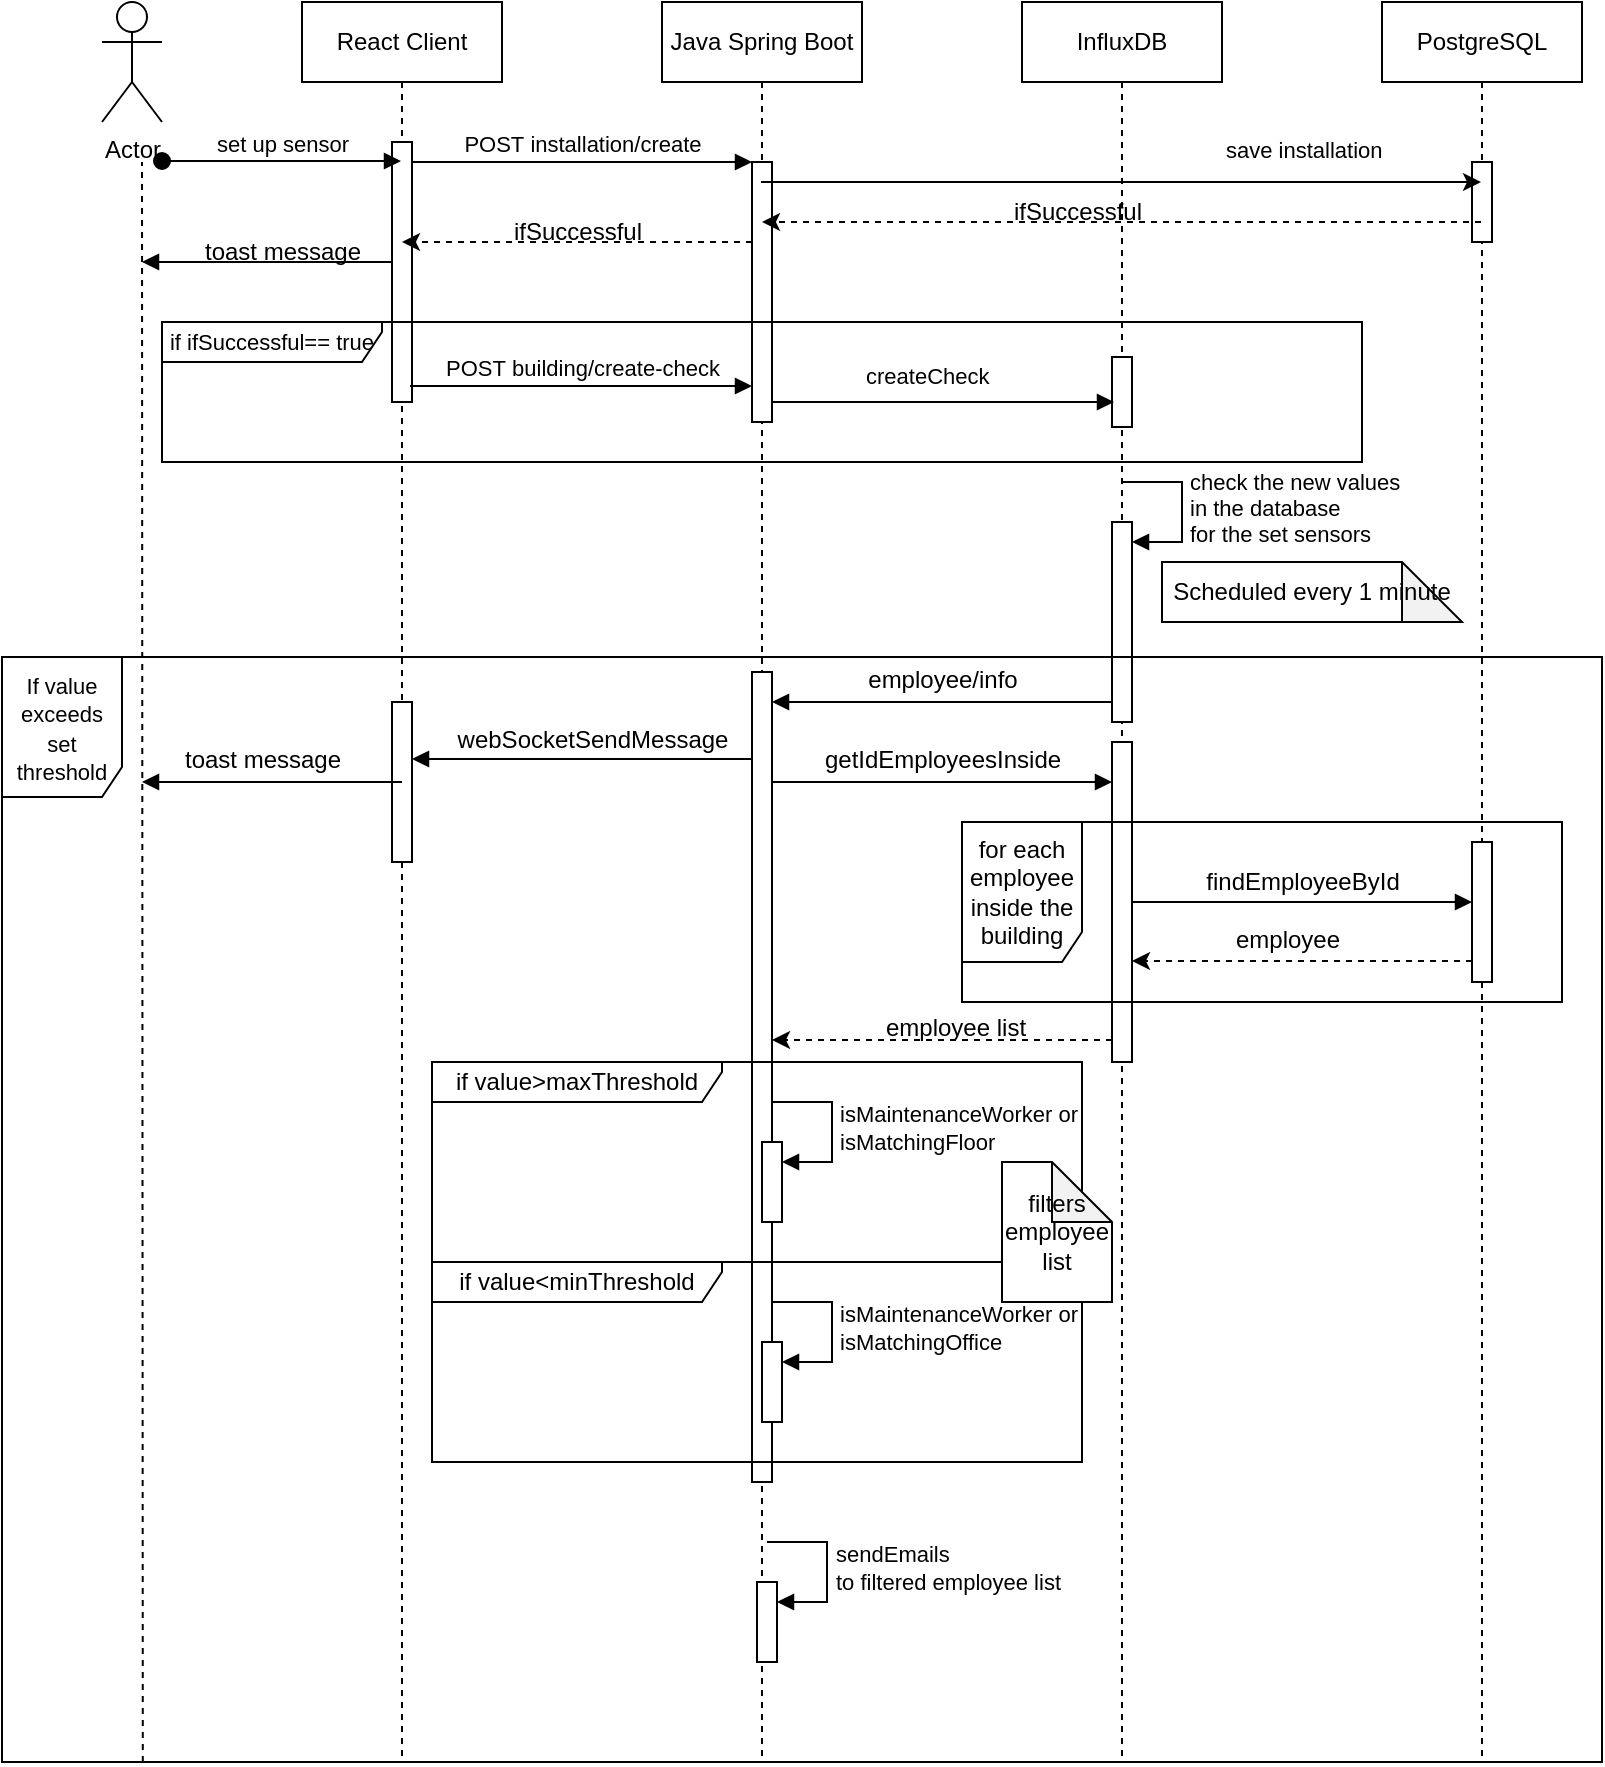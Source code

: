 <mxfile version="22.1.21" type="device">
  <diagram name="Page-1" id="2YBvvXClWsGukQMizWep">
    <mxGraphModel dx="1434" dy="746" grid="1" gridSize="10" guides="1" tooltips="1" connect="1" arrows="1" fold="1" page="1" pageScale="1" pageWidth="850" pageHeight="1100" math="0" shadow="0">
      <root>
        <mxCell id="0" />
        <mxCell id="1" parent="0" />
        <mxCell id="aM9ryv3xv72pqoxQDRHE-1" value="React Client" style="shape=umlLifeline;perimeter=lifelinePerimeter;whiteSpace=wrap;html=1;container=0;dropTarget=0;collapsible=0;recursiveResize=0;outlineConnect=0;portConstraint=eastwest;newEdgeStyle={&quot;edgeStyle&quot;:&quot;elbowEdgeStyle&quot;,&quot;elbow&quot;:&quot;vertical&quot;,&quot;curved&quot;:0,&quot;rounded&quot;:0};" parent="1" vertex="1">
          <mxGeometry x="160" y="40" width="100" height="880" as="geometry" />
        </mxCell>
        <mxCell id="aM9ryv3xv72pqoxQDRHE-2" value="" style="html=1;points=[];perimeter=orthogonalPerimeter;outlineConnect=0;targetShapes=umlLifeline;portConstraint=eastwest;newEdgeStyle={&quot;edgeStyle&quot;:&quot;elbowEdgeStyle&quot;,&quot;elbow&quot;:&quot;vertical&quot;,&quot;curved&quot;:0,&quot;rounded&quot;:0};" parent="aM9ryv3xv72pqoxQDRHE-1" vertex="1">
          <mxGeometry x="45" y="70" width="10" height="130" as="geometry" />
        </mxCell>
        <mxCell id="i7Q7dxlkTZV9pGj74JNQ-42" value="" style="html=1;points=[];perimeter=orthogonalPerimeter;outlineConnect=0;targetShapes=umlLifeline;portConstraint=eastwest;newEdgeStyle={&quot;edgeStyle&quot;:&quot;elbowEdgeStyle&quot;,&quot;elbow&quot;:&quot;vertical&quot;,&quot;curved&quot;:0,&quot;rounded&quot;:0};" vertex="1" parent="aM9ryv3xv72pqoxQDRHE-1">
          <mxGeometry x="45" y="350" width="10" height="80" as="geometry" />
        </mxCell>
        <mxCell id="aM9ryv3xv72pqoxQDRHE-5" value="Java Spring Boot" style="shape=umlLifeline;perimeter=lifelinePerimeter;whiteSpace=wrap;html=1;container=0;dropTarget=0;collapsible=0;recursiveResize=0;outlineConnect=0;portConstraint=eastwest;newEdgeStyle={&quot;edgeStyle&quot;:&quot;elbowEdgeStyle&quot;,&quot;elbow&quot;:&quot;vertical&quot;,&quot;curved&quot;:0,&quot;rounded&quot;:0};" parent="1" vertex="1">
          <mxGeometry x="340" y="40" width="100" height="880" as="geometry" />
        </mxCell>
        <mxCell id="aM9ryv3xv72pqoxQDRHE-6" value="" style="html=1;points=[];perimeter=orthogonalPerimeter;outlineConnect=0;targetShapes=umlLifeline;portConstraint=eastwest;newEdgeStyle={&quot;edgeStyle&quot;:&quot;elbowEdgeStyle&quot;,&quot;elbow&quot;:&quot;vertical&quot;,&quot;curved&quot;:0,&quot;rounded&quot;:0};" parent="aM9ryv3xv72pqoxQDRHE-5" vertex="1">
          <mxGeometry x="45" y="80" width="10" height="130" as="geometry" />
        </mxCell>
        <mxCell id="i7Q7dxlkTZV9pGj74JNQ-49" value="" style="html=1;points=[[0,0,0,0,5],[0,1,0,0,-5],[1,0,0,0,5],[1,1,0,0,-5]];perimeter=orthogonalPerimeter;outlineConnect=0;targetShapes=umlLifeline;portConstraint=eastwest;newEdgeStyle={&quot;curved&quot;:0,&quot;rounded&quot;:0};" vertex="1" parent="aM9ryv3xv72pqoxQDRHE-5">
          <mxGeometry x="47.5" y="790" width="10" height="40" as="geometry" />
        </mxCell>
        <mxCell id="i7Q7dxlkTZV9pGj74JNQ-50" value="sendEmails &lt;br&gt;to filtered employee list" style="html=1;align=left;spacingLeft=2;endArrow=block;rounded=0;edgeStyle=orthogonalEdgeStyle;curved=0;rounded=0;" edge="1" target="i7Q7dxlkTZV9pGj74JNQ-49" parent="aM9ryv3xv72pqoxQDRHE-5">
          <mxGeometry relative="1" as="geometry">
            <mxPoint x="52.5" y="770" as="sourcePoint" />
            <Array as="points">
              <mxPoint x="82.5" y="800" />
            </Array>
          </mxGeometry>
        </mxCell>
        <mxCell id="aM9ryv3xv72pqoxQDRHE-7" value="POST&amp;nbsp;installation/create" style="html=1;verticalAlign=bottom;endArrow=block;edgeStyle=elbowEdgeStyle;elbow=horizontal;curved=0;rounded=0;" parent="1" source="aM9ryv3xv72pqoxQDRHE-2" target="aM9ryv3xv72pqoxQDRHE-6" edge="1">
          <mxGeometry relative="1" as="geometry">
            <mxPoint x="315" y="130" as="sourcePoint" />
            <Array as="points">
              <mxPoint x="300" y="120" />
            </Array>
            <mxPoint as="offset" />
          </mxGeometry>
        </mxCell>
        <mxCell id="i7Q7dxlkTZV9pGj74JNQ-1" value="InfluxDB" style="shape=umlLifeline;perimeter=lifelinePerimeter;whiteSpace=wrap;html=1;container=0;dropTarget=0;collapsible=0;recursiveResize=0;outlineConnect=0;portConstraint=eastwest;newEdgeStyle={&quot;edgeStyle&quot;:&quot;elbowEdgeStyle&quot;,&quot;elbow&quot;:&quot;vertical&quot;,&quot;curved&quot;:0,&quot;rounded&quot;:0};" vertex="1" parent="1">
          <mxGeometry x="520" y="40" width="100" height="880" as="geometry" />
        </mxCell>
        <mxCell id="i7Q7dxlkTZV9pGj74JNQ-31" value="" style="html=1;points=[[0,0,0,0,5],[0,1,0,0,-5],[1,0,0,0,5],[1,1,0,0,-5]];perimeter=orthogonalPerimeter;outlineConnect=0;targetShapes=umlLifeline;portConstraint=eastwest;newEdgeStyle={&quot;curved&quot;:0,&quot;rounded&quot;:0};" vertex="1" parent="i7Q7dxlkTZV9pGj74JNQ-1">
          <mxGeometry x="45" y="260" width="10" height="100" as="geometry" />
        </mxCell>
        <mxCell id="i7Q7dxlkTZV9pGj74JNQ-32" value="check the new values &lt;br&gt;in the database &lt;br&gt;for the set sensors" style="html=1;align=left;spacingLeft=2;endArrow=block;rounded=0;edgeStyle=orthogonalEdgeStyle;curved=0;rounded=0;" edge="1" target="i7Q7dxlkTZV9pGj74JNQ-31" parent="i7Q7dxlkTZV9pGj74JNQ-1">
          <mxGeometry relative="1" as="geometry">
            <mxPoint x="50" y="240" as="sourcePoint" />
            <Array as="points">
              <mxPoint x="80" y="270" />
            </Array>
          </mxGeometry>
        </mxCell>
        <mxCell id="i7Q7dxlkTZV9pGj74JNQ-43" value="" style="html=1;points=[];perimeter=orthogonalPerimeter;outlineConnect=0;targetShapes=umlLifeline;portConstraint=eastwest;newEdgeStyle={&quot;edgeStyle&quot;:&quot;elbowEdgeStyle&quot;,&quot;elbow&quot;:&quot;vertical&quot;,&quot;curved&quot;:0,&quot;rounded&quot;:0};" vertex="1" parent="i7Q7dxlkTZV9pGj74JNQ-1">
          <mxGeometry x="45" y="370" width="10" height="160" as="geometry" />
        </mxCell>
        <mxCell id="i7Q7dxlkTZV9pGj74JNQ-3" value="PostgreSQL" style="shape=umlLifeline;perimeter=lifelinePerimeter;whiteSpace=wrap;html=1;container=0;dropTarget=0;collapsible=0;recursiveResize=0;outlineConnect=0;portConstraint=eastwest;newEdgeStyle={&quot;edgeStyle&quot;:&quot;elbowEdgeStyle&quot;,&quot;elbow&quot;:&quot;vertical&quot;,&quot;curved&quot;:0,&quot;rounded&quot;:0};" vertex="1" parent="1">
          <mxGeometry x="700" y="40" width="100" height="880" as="geometry" />
        </mxCell>
        <mxCell id="i7Q7dxlkTZV9pGj74JNQ-4" value="" style="html=1;points=[];perimeter=orthogonalPerimeter;outlineConnect=0;targetShapes=umlLifeline;portConstraint=eastwest;newEdgeStyle={&quot;edgeStyle&quot;:&quot;elbowEdgeStyle&quot;,&quot;elbow&quot;:&quot;vertical&quot;,&quot;curved&quot;:0,&quot;rounded&quot;:0};" vertex="1" parent="i7Q7dxlkTZV9pGj74JNQ-3">
          <mxGeometry x="45" y="80" width="10" height="40" as="geometry" />
        </mxCell>
        <mxCell id="i7Q7dxlkTZV9pGj74JNQ-7" value="Actor" style="shape=umlActor;verticalLabelPosition=bottom;verticalAlign=top;html=1;outlineConnect=0;" vertex="1" parent="1">
          <mxGeometry x="60" y="40" width="30" height="60" as="geometry" />
        </mxCell>
        <mxCell id="i7Q7dxlkTZV9pGj74JNQ-8" value="" style="endArrow=none;dashed=1;html=1;rounded=0;exitX=0.088;exitY=1;exitDx=0;exitDy=0;exitPerimeter=0;" edge="1" parent="1" source="i7Q7dxlkTZV9pGj74JNQ-34">
          <mxGeometry width="50" height="50" relative="1" as="geometry">
            <mxPoint x="80" y="932.4" as="sourcePoint" />
            <mxPoint x="80" y="120" as="targetPoint" />
          </mxGeometry>
        </mxCell>
        <mxCell id="aM9ryv3xv72pqoxQDRHE-3" value="set up sensor" style="html=1;verticalAlign=bottom;startArrow=oval;endArrow=block;startSize=8;edgeStyle=elbowEdgeStyle;elbow=vertical;curved=0;rounded=0;exitX=1;exitY=1;exitDx=0;exitDy=0;exitPerimeter=0;" parent="1" edge="1">
          <mxGeometry relative="1" as="geometry">
            <mxPoint x="90" y="119.5" as="sourcePoint" />
            <mxPoint x="209.5" y="119.5" as="targetPoint" />
          </mxGeometry>
        </mxCell>
        <mxCell id="i7Q7dxlkTZV9pGj74JNQ-9" value="" style="endArrow=classic;html=1;rounded=0;" edge="1" parent="1" target="i7Q7dxlkTZV9pGj74JNQ-3">
          <mxGeometry width="50" height="50" relative="1" as="geometry">
            <mxPoint x="389.5" y="130" as="sourcePoint" />
            <mxPoint x="510" y="130" as="targetPoint" />
          </mxGeometry>
        </mxCell>
        <mxCell id="i7Q7dxlkTZV9pGj74JNQ-11" value="&lt;div style=&quot;text-align: center;&quot;&gt;&lt;span style=&quot;font-size: 11px; background-color: rgb(255, 255, 255);&quot;&gt;save installation&lt;/span&gt;&lt;/div&gt;" style="text;whiteSpace=wrap;html=1;" vertex="1" parent="1">
          <mxGeometry x="620" y="100" width="150" height="40" as="geometry" />
        </mxCell>
        <mxCell id="i7Q7dxlkTZV9pGj74JNQ-12" value="" style="endArrow=classic;html=1;rounded=0;dashed=1;" edge="1" parent="1" target="aM9ryv3xv72pqoxQDRHE-5">
          <mxGeometry width="50" height="50" relative="1" as="geometry">
            <mxPoint x="749.5" y="150" as="sourcePoint" />
            <mxPoint x="600" y="150" as="targetPoint" />
          </mxGeometry>
        </mxCell>
        <mxCell id="i7Q7dxlkTZV9pGj74JNQ-18" value="ifSuccessful" style="text;strokeColor=none;fillColor=none;align=left;verticalAlign=middle;spacingLeft=4;spacingRight=4;overflow=hidden;points=[[0,0.5],[1,0.5]];portConstraint=eastwest;rotatable=0;whiteSpace=wrap;html=1;" vertex="1" parent="1">
          <mxGeometry x="510" y="130" width="80" height="30" as="geometry" />
        </mxCell>
        <mxCell id="i7Q7dxlkTZV9pGj74JNQ-19" value="&lt;font style=&quot;font-size: 11px;&quot;&gt;if&amp;nbsp;ifSuccessful== true&lt;/font&gt;" style="shape=umlFrame;whiteSpace=wrap;html=1;pointerEvents=0;width=110;height=20;" vertex="1" parent="1">
          <mxGeometry x="90" y="200" width="600" height="70" as="geometry" />
        </mxCell>
        <mxCell id="i7Q7dxlkTZV9pGj74JNQ-23" value="" style="html=1;points=[];perimeter=orthogonalPerimeter;outlineConnect=0;targetShapes=umlLifeline;portConstraint=eastwest;newEdgeStyle={&quot;edgeStyle&quot;:&quot;elbowEdgeStyle&quot;,&quot;elbow&quot;:&quot;vertical&quot;,&quot;curved&quot;:0,&quot;rounded&quot;:0};" vertex="1" parent="1">
          <mxGeometry x="565" y="217.5" width="10" height="35" as="geometry" />
        </mxCell>
        <mxCell id="i7Q7dxlkTZV9pGj74JNQ-25" value="POST&amp;nbsp;building/create-check" style="html=1;verticalAlign=bottom;endArrow=block;edgeStyle=elbowEdgeStyle;elbow=horizontal;curved=0;rounded=0;" edge="1" parent="1">
          <mxGeometry x="0.006" relative="1" as="geometry">
            <mxPoint x="214" y="232" as="sourcePoint" />
            <Array as="points">
              <mxPoint x="295" y="232" />
            </Array>
            <mxPoint x="385" y="232" as="targetPoint" />
            <mxPoint as="offset" />
          </mxGeometry>
        </mxCell>
        <mxCell id="i7Q7dxlkTZV9pGj74JNQ-26" value="" style="html=1;verticalAlign=bottom;endArrow=block;edgeStyle=elbowEdgeStyle;elbow=horizontal;curved=0;rounded=0;" edge="1" parent="1">
          <mxGeometry x="0.123" y="20" relative="1" as="geometry">
            <mxPoint x="395" y="240" as="sourcePoint" />
            <Array as="points">
              <mxPoint x="476" y="240" />
            </Array>
            <mxPoint x="566" y="240" as="targetPoint" />
            <mxPoint as="offset" />
          </mxGeometry>
        </mxCell>
        <mxCell id="i7Q7dxlkTZV9pGj74JNQ-30" value="&lt;span style=&quot;color: rgb(0, 0, 0); font-family: Helvetica; font-size: 11px; font-style: normal; font-variant-ligatures: normal; font-variant-caps: normal; font-weight: 400; letter-spacing: normal; orphans: 2; text-align: center; text-indent: 0px; text-transform: none; widows: 2; word-spacing: 0px; -webkit-text-stroke-width: 0px; background-color: rgb(255, 255, 255); text-decoration-thickness: initial; text-decoration-style: initial; text-decoration-color: initial; float: none; display: inline !important;&quot;&gt;createCheck&lt;/span&gt;" style="text;whiteSpace=wrap;html=1;" vertex="1" parent="1">
          <mxGeometry x="440" y="212.5" width="140" height="40" as="geometry" />
        </mxCell>
        <mxCell id="i7Q7dxlkTZV9pGj74JNQ-33" value="Scheduled every 1 minute" style="shape=note;whiteSpace=wrap;html=1;backgroundOutline=1;darkOpacity=0.05;" vertex="1" parent="1">
          <mxGeometry x="590" y="320" width="150" height="30" as="geometry" />
        </mxCell>
        <mxCell id="i7Q7dxlkTZV9pGj74JNQ-34" value="&lt;font style=&quot;font-size: 11px;&quot;&gt;If value exceeds set threshold&lt;/font&gt;" style="shape=umlFrame;whiteSpace=wrap;html=1;pointerEvents=0;width=60;height=70;" vertex="1" parent="1">
          <mxGeometry x="10" y="367.5" width="800" height="552.5" as="geometry" />
        </mxCell>
        <mxCell id="i7Q7dxlkTZV9pGj74JNQ-35" value="" style="html=1;points=[];perimeter=orthogonalPerimeter;outlineConnect=0;targetShapes=umlLifeline;portConstraint=eastwest;newEdgeStyle={&quot;edgeStyle&quot;:&quot;elbowEdgeStyle&quot;,&quot;elbow&quot;:&quot;vertical&quot;,&quot;curved&quot;:0,&quot;rounded&quot;:0};" vertex="1" parent="1">
          <mxGeometry x="385" y="375" width="10" height="405" as="geometry" />
        </mxCell>
        <mxCell id="i7Q7dxlkTZV9pGj74JNQ-36" value="" style="html=1;verticalAlign=bottom;endArrow=block;elbow=horizontal;rounded=0;" edge="1" parent="1" target="i7Q7dxlkTZV9pGj74JNQ-35">
          <mxGeometry relative="1" as="geometry">
            <mxPoint x="565" y="390" as="sourcePoint" />
            <mxPoint x="445" y="390" as="targetPoint" />
            <mxPoint as="offset" />
          </mxGeometry>
        </mxCell>
        <mxCell id="i7Q7dxlkTZV9pGj74JNQ-37" value="employee/info" style="text;html=1;align=center;verticalAlign=middle;resizable=0;points=[];autosize=1;strokeColor=none;fillColor=none;" vertex="1" parent="1">
          <mxGeometry x="430" y="364" width="100" height="30" as="geometry" />
        </mxCell>
        <mxCell id="i7Q7dxlkTZV9pGj74JNQ-38" value="webSocketSendMessage" style="text;html=1;align=center;verticalAlign=middle;resizable=0;points=[];autosize=1;strokeColor=none;fillColor=none;" vertex="1" parent="1">
          <mxGeometry x="225" y="394" width="160" height="30" as="geometry" />
        </mxCell>
        <mxCell id="i7Q7dxlkTZV9pGj74JNQ-40" value="" style="html=1;verticalAlign=bottom;endArrow=block;edgeStyle=elbowEdgeStyle;elbow=horizontal;curved=0;rounded=0;entryX=0.5;entryY=0.811;entryDx=0;entryDy=0;entryPerimeter=0;" edge="1" parent="1">
          <mxGeometry relative="1" as="geometry">
            <mxPoint x="210" y="430" as="sourcePoint" />
            <Array as="points" />
            <mxPoint x="80" y="430" as="targetPoint" />
            <mxPoint as="offset" />
          </mxGeometry>
        </mxCell>
        <mxCell id="i7Q7dxlkTZV9pGj74JNQ-41" value="toast message" style="text;html=1;align=center;verticalAlign=middle;resizable=0;points=[];autosize=1;strokeColor=none;fillColor=none;" vertex="1" parent="1">
          <mxGeometry x="90" y="404" width="100" height="30" as="geometry" />
        </mxCell>
        <mxCell id="i7Q7dxlkTZV9pGj74JNQ-44" value="" style="html=1;verticalAlign=bottom;endArrow=block;elbow=horizontal;rounded=0;" edge="1" parent="1" target="i7Q7dxlkTZV9pGj74JNQ-43">
          <mxGeometry relative="1" as="geometry">
            <mxPoint x="395" y="430" as="sourcePoint" />
            <mxPoint x="490" y="430" as="targetPoint" />
            <mxPoint as="offset" />
          </mxGeometry>
        </mxCell>
        <mxCell id="i7Q7dxlkTZV9pGj74JNQ-45" value="getIdEmployeesInside" style="text;html=1;align=center;verticalAlign=middle;resizable=0;points=[];autosize=1;strokeColor=none;fillColor=none;" vertex="1" parent="1">
          <mxGeometry x="410" y="404" width="140" height="30" as="geometry" />
        </mxCell>
        <mxCell id="i7Q7dxlkTZV9pGj74JNQ-46" value="" style="endArrow=classic;html=1;rounded=0;dashed=1;" edge="1" parent="1">
          <mxGeometry width="50" height="50" relative="1" as="geometry">
            <mxPoint x="565" y="559" as="sourcePoint" />
            <mxPoint x="395" y="559" as="targetPoint" />
          </mxGeometry>
        </mxCell>
        <mxCell id="i7Q7dxlkTZV9pGj74JNQ-47" value="employee list" style="text;whiteSpace=wrap;html=1;" vertex="1" parent="1">
          <mxGeometry x="450" y="539" width="80" height="20" as="geometry" />
        </mxCell>
        <mxCell id="i7Q7dxlkTZV9pGj74JNQ-48" value="" style="html=1;verticalAlign=bottom;endArrow=block;elbow=horizontal;rounded=0;" edge="1" parent="1">
          <mxGeometry relative="1" as="geometry">
            <mxPoint x="385" y="418.5" as="sourcePoint" />
            <mxPoint x="215" y="418.5" as="targetPoint" />
            <mxPoint as="offset" />
          </mxGeometry>
        </mxCell>
        <mxCell id="i7Q7dxlkTZV9pGj74JNQ-51" value="" style="html=1;points=[[0,0,0,0,5],[0,1,0,0,-5],[1,0,0,0,5],[1,1,0,0,-5]];perimeter=orthogonalPerimeter;outlineConnect=0;targetShapes=umlLifeline;portConstraint=eastwest;newEdgeStyle={&quot;curved&quot;:0,&quot;rounded&quot;:0};" vertex="1" parent="1">
          <mxGeometry x="745" y="460" width="10" height="70" as="geometry" />
        </mxCell>
        <mxCell id="i7Q7dxlkTZV9pGj74JNQ-52" value="" style="html=1;verticalAlign=bottom;endArrow=block;elbow=horizontal;rounded=0;" edge="1" parent="1">
          <mxGeometry relative="1" as="geometry">
            <mxPoint x="575" y="490" as="sourcePoint" />
            <mxPoint x="745" y="490" as="targetPoint" />
            <mxPoint as="offset" />
          </mxGeometry>
        </mxCell>
        <mxCell id="i7Q7dxlkTZV9pGj74JNQ-53" value="findEmployeeById" style="text;html=1;align=center;verticalAlign=middle;resizable=0;points=[];autosize=1;strokeColor=none;fillColor=none;" vertex="1" parent="1">
          <mxGeometry x="600" y="465" width="120" height="30" as="geometry" />
        </mxCell>
        <mxCell id="i7Q7dxlkTZV9pGj74JNQ-54" value="" style="endArrow=classic;html=1;rounded=0;dashed=1;" edge="1" parent="1">
          <mxGeometry width="50" height="50" relative="1" as="geometry">
            <mxPoint x="745" y="519.5" as="sourcePoint" />
            <mxPoint x="575" y="519.5" as="targetPoint" />
          </mxGeometry>
        </mxCell>
        <mxCell id="i7Q7dxlkTZV9pGj74JNQ-55" value="employee" style="text;whiteSpace=wrap;html=1;" vertex="1" parent="1">
          <mxGeometry x="625" y="495" width="80" height="20" as="geometry" />
        </mxCell>
        <mxCell id="i7Q7dxlkTZV9pGj74JNQ-58" value="for each employee inside the building" style="shape=umlFrame;whiteSpace=wrap;html=1;pointerEvents=0;width=60;height=70;" vertex="1" parent="1">
          <mxGeometry x="490" y="450" width="300" height="90" as="geometry" />
        </mxCell>
        <mxCell id="i7Q7dxlkTZV9pGj74JNQ-60" value="if value&amp;gt;maxThreshold" style="shape=umlFrame;whiteSpace=wrap;html=1;pointerEvents=0;width=145;height=20;" vertex="1" parent="1">
          <mxGeometry x="225" y="570" width="325" height="100" as="geometry" />
        </mxCell>
        <mxCell id="i7Q7dxlkTZV9pGj74JNQ-61" value="if value&amp;lt;minThreshold" style="shape=umlFrame;whiteSpace=wrap;html=1;pointerEvents=0;width=145;height=20;" vertex="1" parent="1">
          <mxGeometry x="225" y="670" width="325" height="100" as="geometry" />
        </mxCell>
        <mxCell id="i7Q7dxlkTZV9pGj74JNQ-67" value="" style="html=1;points=[[0,0,0,0,5],[0,1,0,0,-5],[1,0,0,0,5],[1,1,0,0,-5]];perimeter=orthogonalPerimeter;outlineConnect=0;targetShapes=umlLifeline;portConstraint=eastwest;newEdgeStyle={&quot;curved&quot;:0,&quot;rounded&quot;:0};" vertex="1" parent="1">
          <mxGeometry x="390" y="610" width="10" height="40" as="geometry" />
        </mxCell>
        <mxCell id="i7Q7dxlkTZV9pGj74JNQ-68" value="isMaintenanceWorker or&lt;br&gt;isMatchingFloor" style="html=1;align=left;spacingLeft=2;endArrow=block;rounded=0;edgeStyle=orthogonalEdgeStyle;curved=0;rounded=0;" edge="1" target="i7Q7dxlkTZV9pGj74JNQ-67" parent="1">
          <mxGeometry relative="1" as="geometry">
            <mxPoint x="395" y="590" as="sourcePoint" />
            <Array as="points">
              <mxPoint x="425" y="620" />
            </Array>
          </mxGeometry>
        </mxCell>
        <mxCell id="i7Q7dxlkTZV9pGj74JNQ-70" value="" style="html=1;points=[[0,0,0,0,5],[0,1,0,0,-5],[1,0,0,0,5],[1,1,0,0,-5]];perimeter=orthogonalPerimeter;outlineConnect=0;targetShapes=umlLifeline;portConstraint=eastwest;newEdgeStyle={&quot;curved&quot;:0,&quot;rounded&quot;:0};" vertex="1" parent="1">
          <mxGeometry x="390" y="710" width="10" height="40" as="geometry" />
        </mxCell>
        <mxCell id="i7Q7dxlkTZV9pGj74JNQ-71" value="isMaintenanceWorker or&lt;br&gt;isMatchingOffice" style="html=1;align=left;spacingLeft=2;endArrow=block;rounded=0;edgeStyle=orthogonalEdgeStyle;curved=0;rounded=0;" edge="1" parent="1" target="i7Q7dxlkTZV9pGj74JNQ-70">
          <mxGeometry relative="1" as="geometry">
            <mxPoint x="395" y="690" as="sourcePoint" />
            <Array as="points">
              <mxPoint x="425" y="720" />
            </Array>
          </mxGeometry>
        </mxCell>
        <mxCell id="i7Q7dxlkTZV9pGj74JNQ-72" value="filters employee list" style="shape=note;whiteSpace=wrap;html=1;backgroundOutline=1;darkOpacity=0.05;" vertex="1" parent="1">
          <mxGeometry x="510" y="620" width="55" height="70" as="geometry" />
        </mxCell>
        <mxCell id="i7Q7dxlkTZV9pGj74JNQ-75" value="" style="endArrow=classic;html=1;rounded=0;dashed=1;" edge="1" parent="1">
          <mxGeometry width="50" height="50" relative="1" as="geometry">
            <mxPoint x="385" y="160" as="sourcePoint" />
            <mxPoint x="210" y="160" as="targetPoint" />
          </mxGeometry>
        </mxCell>
        <mxCell id="i7Q7dxlkTZV9pGj74JNQ-76" value="ifSuccessful" style="text;strokeColor=none;fillColor=none;align=left;verticalAlign=middle;spacingLeft=4;spacingRight=4;overflow=hidden;points=[[0,0.5],[1,0.5]];portConstraint=eastwest;rotatable=0;whiteSpace=wrap;html=1;" vertex="1" parent="1">
          <mxGeometry x="260" y="140" width="80" height="30" as="geometry" />
        </mxCell>
        <mxCell id="i7Q7dxlkTZV9pGj74JNQ-77" value="" style="html=1;verticalAlign=bottom;endArrow=block;edgeStyle=elbowEdgeStyle;elbow=horizontal;curved=0;rounded=0;" edge="1" parent="1">
          <mxGeometry relative="1" as="geometry">
            <mxPoint x="205" y="170" as="sourcePoint" />
            <Array as="points" />
            <mxPoint x="80" y="170" as="targetPoint" />
            <mxPoint as="offset" />
          </mxGeometry>
        </mxCell>
        <mxCell id="i7Q7dxlkTZV9pGj74JNQ-78" value="toast message" style="text;html=1;align=center;verticalAlign=middle;resizable=0;points=[];autosize=1;strokeColor=none;fillColor=none;" vertex="1" parent="1">
          <mxGeometry x="100" y="150" width="100" height="30" as="geometry" />
        </mxCell>
      </root>
    </mxGraphModel>
  </diagram>
</mxfile>
